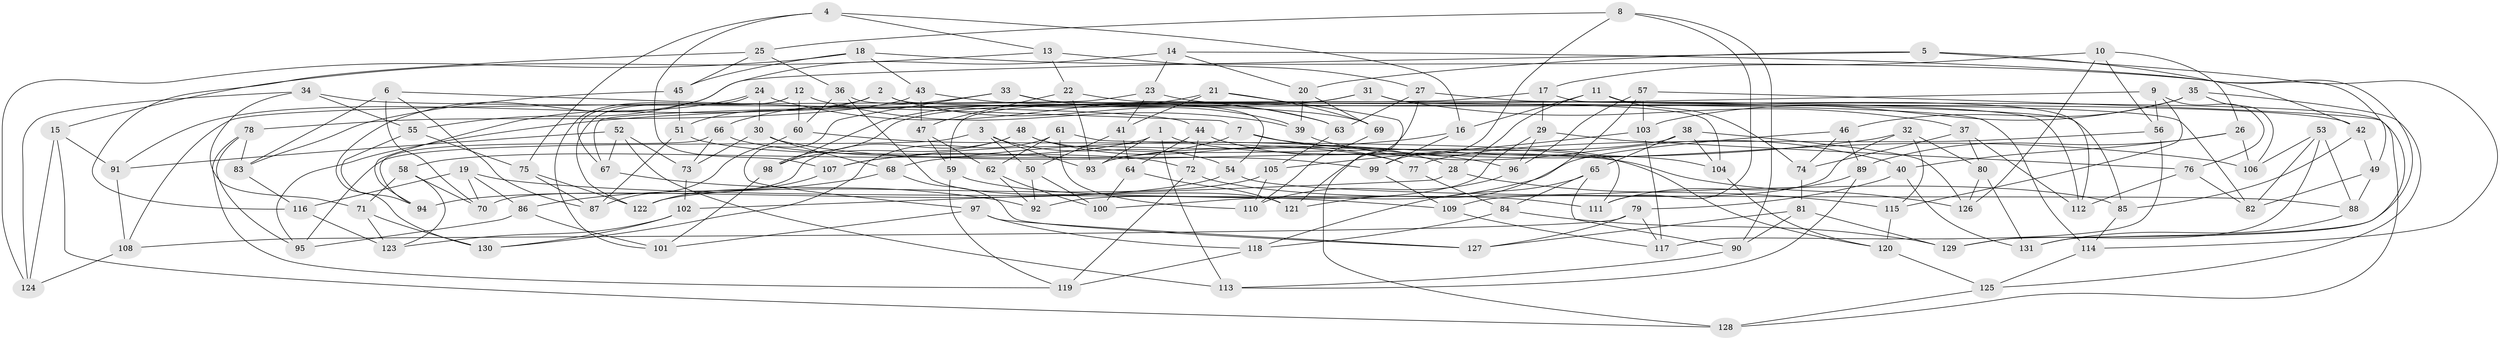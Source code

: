 // coarse degree distribution, {6: 0.42857142857142855, 4: 0.5494505494505495, 5: 0.01098901098901099, 3: 0.01098901098901099}
// Generated by graph-tools (version 1.1) at 2025/52/02/27/25 19:52:32]
// undirected, 131 vertices, 262 edges
graph export_dot {
graph [start="1"]
  node [color=gray90,style=filled];
  1;
  2;
  3;
  4;
  5;
  6;
  7;
  8;
  9;
  10;
  11;
  12;
  13;
  14;
  15;
  16;
  17;
  18;
  19;
  20;
  21;
  22;
  23;
  24;
  25;
  26;
  27;
  28;
  29;
  30;
  31;
  32;
  33;
  34;
  35;
  36;
  37;
  38;
  39;
  40;
  41;
  42;
  43;
  44;
  45;
  46;
  47;
  48;
  49;
  50;
  51;
  52;
  53;
  54;
  55;
  56;
  57;
  58;
  59;
  60;
  61;
  62;
  63;
  64;
  65;
  66;
  67;
  68;
  69;
  70;
  71;
  72;
  73;
  74;
  75;
  76;
  77;
  78;
  79;
  80;
  81;
  82;
  83;
  84;
  85;
  86;
  87;
  88;
  89;
  90;
  91;
  92;
  93;
  94;
  95;
  96;
  97;
  98;
  99;
  100;
  101;
  102;
  103;
  104;
  105;
  106;
  107;
  108;
  109;
  110;
  111;
  112;
  113;
  114;
  115;
  116;
  117;
  118;
  119;
  120;
  121;
  122;
  123;
  124;
  125;
  126;
  127;
  128;
  129;
  130;
  131;
  1 -- 93;
  1 -- 58;
  1 -- 113;
  1 -- 104;
  2 -- 82;
  2 -- 91;
  2 -- 39;
  2 -- 51;
  3 -- 50;
  3 -- 95;
  3 -- 54;
  3 -- 93;
  4 -- 13;
  4 -- 16;
  4 -- 107;
  4 -- 75;
  5 -- 20;
  5 -- 42;
  5 -- 130;
  5 -- 114;
  6 -- 70;
  6 -- 87;
  6 -- 83;
  6 -- 7;
  7 -- 28;
  7 -- 107;
  7 -- 106;
  8 -- 99;
  8 -- 25;
  8 -- 111;
  8 -- 90;
  9 -- 95;
  9 -- 76;
  9 -- 56;
  9 -- 115;
  10 -- 56;
  10 -- 126;
  10 -- 17;
  10 -- 26;
  11 -- 28;
  11 -- 16;
  11 -- 74;
  11 -- 112;
  12 -- 122;
  12 -- 39;
  12 -- 60;
  12 -- 101;
  13 -- 22;
  13 -- 15;
  13 -- 27;
  14 -- 55;
  14 -- 49;
  14 -- 23;
  14 -- 20;
  15 -- 124;
  15 -- 91;
  15 -- 128;
  16 -- 107;
  16 -- 99;
  17 -- 29;
  17 -- 67;
  17 -- 128;
  18 -- 124;
  18 -- 45;
  18 -- 129;
  18 -- 43;
  19 -- 109;
  19 -- 70;
  19 -- 86;
  19 -- 116;
  20 -- 69;
  20 -- 39;
  21 -- 98;
  21 -- 69;
  21 -- 128;
  21 -- 41;
  22 -- 93;
  22 -- 112;
  22 -- 47;
  23 -- 42;
  23 -- 108;
  23 -- 41;
  24 -- 63;
  24 -- 67;
  24 -- 94;
  24 -- 30;
  25 -- 116;
  25 -- 45;
  25 -- 36;
  26 -- 89;
  26 -- 40;
  26 -- 106;
  27 -- 121;
  27 -- 85;
  27 -- 63;
  28 -- 115;
  28 -- 102;
  29 -- 76;
  29 -- 92;
  29 -- 96;
  30 -- 126;
  30 -- 68;
  30 -- 73;
  31 -- 59;
  31 -- 98;
  31 -- 104;
  31 -- 37;
  32 -- 115;
  32 -- 80;
  32 -- 109;
  32 -- 68;
  33 -- 63;
  33 -- 114;
  33 -- 66;
  33 -- 97;
  34 -- 44;
  34 -- 55;
  34 -- 71;
  34 -- 124;
  35 -- 103;
  35 -- 106;
  35 -- 46;
  35 -- 125;
  36 -- 121;
  36 -- 60;
  36 -- 54;
  37 -- 112;
  37 -- 74;
  37 -- 80;
  38 -- 93;
  38 -- 104;
  38 -- 126;
  38 -- 65;
  39 -- 40;
  40 -- 79;
  40 -- 131;
  41 -- 64;
  41 -- 50;
  42 -- 49;
  42 -- 85;
  43 -- 69;
  43 -- 47;
  43 -- 78;
  44 -- 96;
  44 -- 64;
  44 -- 72;
  45 -- 83;
  45 -- 51;
  46 -- 89;
  46 -- 74;
  46 -- 100;
  47 -- 59;
  47 -- 62;
  48 -- 70;
  48 -- 120;
  48 -- 98;
  48 -- 77;
  49 -- 82;
  49 -- 88;
  50 -- 92;
  50 -- 100;
  51 -- 87;
  51 -- 72;
  52 -- 67;
  52 -- 113;
  52 -- 91;
  52 -- 73;
  53 -- 82;
  53 -- 88;
  53 -- 106;
  53 -- 129;
  54 -- 94;
  54 -- 88;
  55 -- 94;
  55 -- 75;
  56 -- 77;
  56 -- 117;
  57 -- 121;
  57 -- 131;
  57 -- 103;
  57 -- 96;
  58 -- 123;
  58 -- 70;
  58 -- 71;
  59 -- 119;
  59 -- 111;
  60 -- 87;
  60 -- 77;
  61 -- 110;
  61 -- 111;
  61 -- 130;
  61 -- 62;
  62 -- 92;
  62 -- 100;
  63 -- 105;
  64 -- 100;
  64 -- 121;
  65 -- 90;
  65 -- 84;
  65 -- 118;
  66 -- 73;
  66 -- 94;
  66 -- 99;
  67 -- 92;
  68 -- 86;
  68 -- 127;
  69 -- 110;
  71 -- 123;
  71 -- 130;
  72 -- 119;
  72 -- 85;
  73 -- 102;
  74 -- 81;
  75 -- 122;
  75 -- 87;
  76 -- 82;
  76 -- 112;
  77 -- 84;
  78 -- 119;
  78 -- 95;
  78 -- 83;
  79 -- 127;
  79 -- 108;
  79 -- 117;
  80 -- 126;
  80 -- 131;
  81 -- 129;
  81 -- 90;
  81 -- 127;
  83 -- 116;
  84 -- 129;
  84 -- 118;
  85 -- 114;
  86 -- 95;
  86 -- 101;
  88 -- 131;
  89 -- 113;
  89 -- 111;
  90 -- 113;
  91 -- 108;
  96 -- 110;
  97 -- 118;
  97 -- 127;
  97 -- 101;
  98 -- 101;
  99 -- 109;
  102 -- 123;
  102 -- 130;
  103 -- 117;
  103 -- 105;
  104 -- 120;
  105 -- 122;
  105 -- 110;
  107 -- 122;
  108 -- 124;
  109 -- 117;
  114 -- 125;
  115 -- 120;
  116 -- 123;
  118 -- 119;
  120 -- 125;
  125 -- 128;
}
